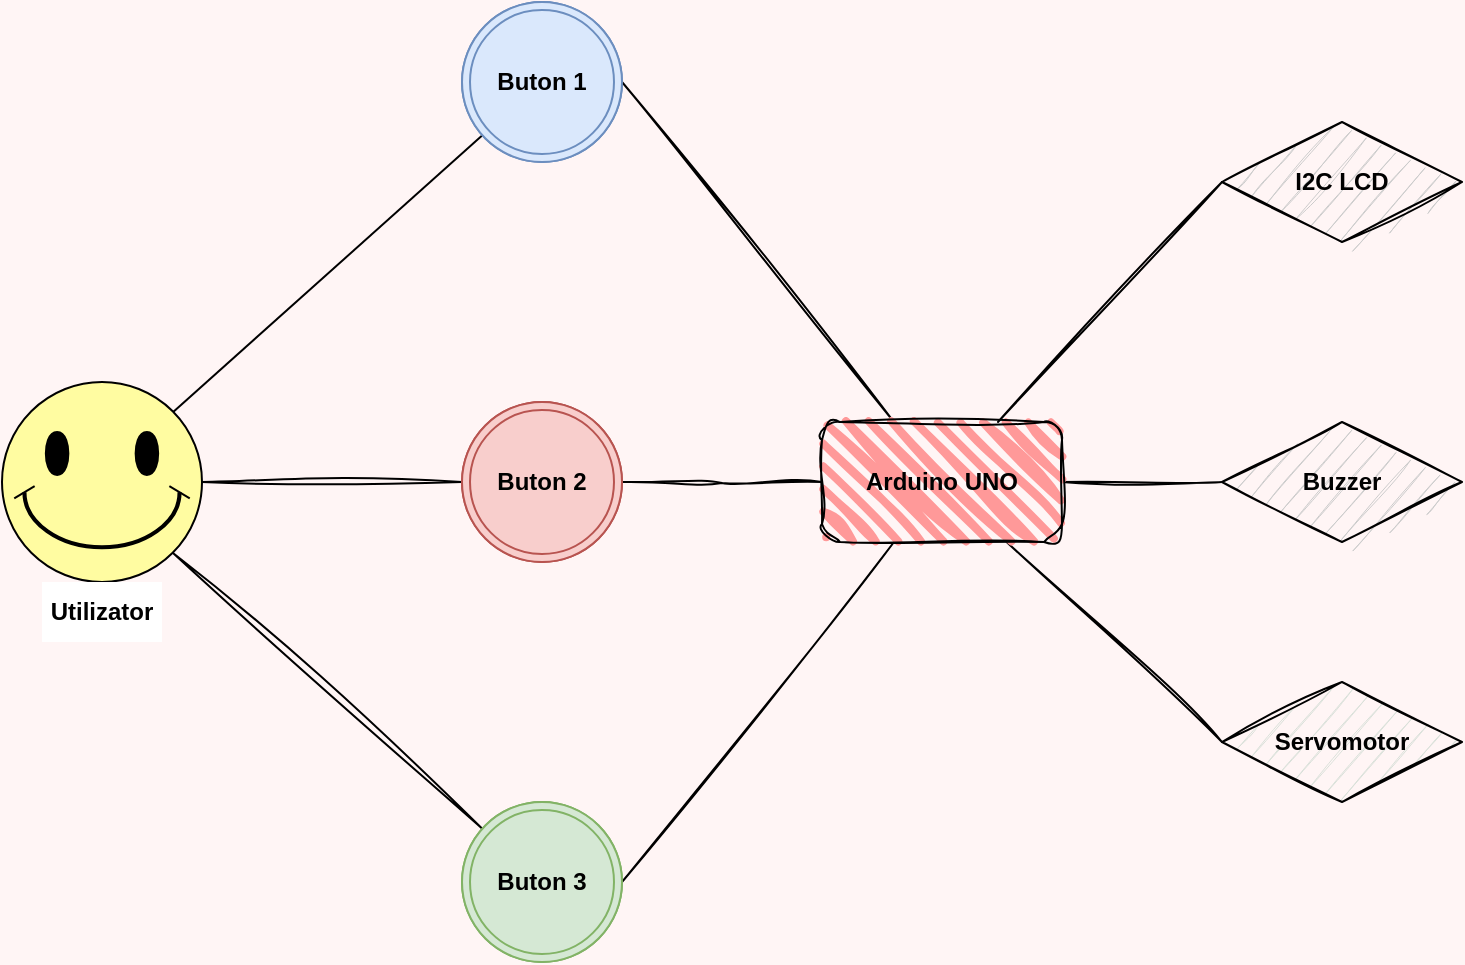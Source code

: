 <mxfile version="24.3.1" type="github">
  <diagram name="Page-1" id="awMXY44mZ77rWvOCfHt4">
    <mxGraphModel dx="996" dy="533" grid="1" gridSize="10" guides="1" tooltips="1" connect="1" arrows="1" fold="1" page="1" pageScale="1" pageWidth="850" pageHeight="1100" background="#fff5f5" math="0" shadow="0">
      <root>
        <mxCell id="0" />
        <mxCell id="1" parent="0" />
        <mxCell id="dz0UnZ8IAj8Qqn_Fni2c-7" value="" style="rounded=0;orthogonalLoop=1;jettySize=auto;html=1;endArrow=none;endFill=0;exitX=0.8;exitY=0.2;exitDx=0;exitDy=0;exitPerimeter=0;" edge="1" parent="1" source="dz0UnZ8IAj8Qqn_Fni2c-1" target="dz0UnZ8IAj8Qqn_Fni2c-5">
          <mxGeometry relative="1" as="geometry" />
        </mxCell>
        <mxCell id="dz0UnZ8IAj8Qqn_Fni2c-9" value="" style="edgeStyle=orthogonalEdgeStyle;rounded=0;orthogonalLoop=1;jettySize=auto;html=1;endArrow=none;endFill=0;sketch=1;curveFitting=1;jiggle=2;" edge="1" parent="1" source="dz0UnZ8IAj8Qqn_Fni2c-1" target="dz0UnZ8IAj8Qqn_Fni2c-8">
          <mxGeometry relative="1" as="geometry" />
        </mxCell>
        <mxCell id="dz0UnZ8IAj8Qqn_Fni2c-11" value="" style="rounded=0;orthogonalLoop=1;jettySize=auto;html=1;exitX=0.855;exitY=0.855;exitDx=0;exitDy=0;exitPerimeter=0;endArrow=none;endFill=0;sketch=1;curveFitting=1;jiggle=2;" edge="1" parent="1" source="dz0UnZ8IAj8Qqn_Fni2c-1" target="dz0UnZ8IAj8Qqn_Fni2c-10">
          <mxGeometry relative="1" as="geometry" />
        </mxCell>
        <mxCell id="dz0UnZ8IAj8Qqn_Fni2c-1" value="" style="verticalLabelPosition=bottom;verticalAlign=top;html=1;shape=mxgraph.basic.smiley;fillColor=#FFFCA1;" vertex="1" parent="1">
          <mxGeometry x="30" y="230" width="100" height="100" as="geometry" />
        </mxCell>
        <mxCell id="dz0UnZ8IAj8Qqn_Fni2c-5" value="" style="ellipse;whiteSpace=wrap;html=1;verticalAlign=top;fillColor=#0e62d8;strokeColor=#6c8ebf;" vertex="1" parent="1">
          <mxGeometry x="260" y="40" width="80" height="80" as="geometry" />
        </mxCell>
        <mxCell id="dz0UnZ8IAj8Qqn_Fni2c-8" value="" style="ellipse;whiteSpace=wrap;html=1;verticalAlign=top;fillColor=#f4170b;strokeColor=#b85450;" vertex="1" parent="1">
          <mxGeometry x="260" y="240" width="80" height="80" as="geometry" />
        </mxCell>
        <mxCell id="dz0UnZ8IAj8Qqn_Fni2c-10" value="" style="ellipse;whiteSpace=wrap;html=1;verticalAlign=top;fillColor=#064b02;strokeColor=#82b366;" vertex="1" parent="1">
          <mxGeometry x="260" y="440" width="80" height="80" as="geometry" />
        </mxCell>
        <mxCell id="dz0UnZ8IAj8Qqn_Fni2c-12" value="&lt;b&gt;Utilizator&lt;/b&gt;" style="text;html=1;align=center;verticalAlign=middle;whiteSpace=wrap;rounded=0;fillColor=default;" vertex="1" parent="1">
          <mxGeometry x="50" y="330" width="60" height="30" as="geometry" />
        </mxCell>
        <mxCell id="dz0UnZ8IAj8Qqn_Fni2c-13" value="Buton 3" style="text;html=1;align=center;verticalAlign=middle;whiteSpace=wrap;rounded=0;" vertex="1" parent="1">
          <mxGeometry x="270" y="462.5" width="60" height="35" as="geometry" />
        </mxCell>
        <mxCell id="dz0UnZ8IAj8Qqn_Fni2c-14" value="Buton 2" style="text;html=1;align=center;verticalAlign=middle;whiteSpace=wrap;rounded=0;" vertex="1" parent="1">
          <mxGeometry x="270" y="265" width="60" height="30" as="geometry" />
        </mxCell>
        <mxCell id="dz0UnZ8IAj8Qqn_Fni2c-15" value="Buton 1" style="text;html=1;align=center;verticalAlign=middle;whiteSpace=wrap;rounded=0;" vertex="1" parent="1">
          <mxGeometry x="270" y="65" width="60" height="30" as="geometry" />
        </mxCell>
        <mxCell id="dz0UnZ8IAj8Qqn_Fni2c-17" value="" style="edgeStyle=orthogonalEdgeStyle;rounded=0;orthogonalLoop=1;jettySize=auto;html=1;endArrow=none;endFill=0;entryX=1;entryY=0.5;entryDx=0;entryDy=0;sketch=1;curveFitting=1;jiggle=2;" edge="1" parent="1" target="dz0UnZ8IAj8Qqn_Fni2c-8">
          <mxGeometry relative="1" as="geometry">
            <mxPoint x="440" y="280" as="sourcePoint" />
            <mxPoint x="370" y="280" as="targetPoint" />
          </mxGeometry>
        </mxCell>
        <mxCell id="dz0UnZ8IAj8Qqn_Fni2c-19" value="" style="rounded=0;orthogonalLoop=1;jettySize=auto;html=1;entryX=1;entryY=0.5;entryDx=0;entryDy=0;endArrow=none;endFill=0;sketch=1;curveFitting=1;jiggle=2;shadow=0;flowAnimation=0;" edge="1" parent="1" target="dz0UnZ8IAj8Qqn_Fni2c-5">
          <mxGeometry relative="1" as="geometry">
            <mxPoint x="476" y="250" as="sourcePoint" />
            <mxPoint x="470" y="80" as="targetPoint" />
          </mxGeometry>
        </mxCell>
        <mxCell id="dz0UnZ8IAj8Qqn_Fni2c-20" style="rounded=0;orthogonalLoop=1;jettySize=auto;html=1;entryX=1;entryY=0.5;entryDx=0;entryDy=0;endArrow=none;endFill=0;sketch=1;curveFitting=1;jiggle=2;" edge="1" parent="1" target="dz0UnZ8IAj8Qqn_Fni2c-10">
          <mxGeometry relative="1" as="geometry">
            <mxPoint x="476" y="310" as="sourcePoint" />
          </mxGeometry>
        </mxCell>
        <mxCell id="dz0UnZ8IAj8Qqn_Fni2c-22" value="&lt;b&gt;I2C LCD&lt;/b&gt;" style="rhombus;whiteSpace=wrap;html=1;strokeWidth=1;fillWeight=-1;hachureGap=8;fillStyle=hachure;fillColor=#CCCCCC;sketch=1;rounded=0;shadow=0;" vertex="1" parent="1">
          <mxGeometry x="640" y="100" width="120" height="60" as="geometry" />
        </mxCell>
        <mxCell id="dz0UnZ8IAj8Qqn_Fni2c-23" value="&lt;b&gt;Buton 1&lt;/b&gt;" style="ellipse;shape=doubleEllipse;whiteSpace=wrap;html=1;aspect=fixed;fillColor=#dae8fc;strokeColor=#6c8ebf;fillStyle=solid;" vertex="1" parent="1">
          <mxGeometry x="260" y="40" width="80" height="80" as="geometry" />
        </mxCell>
        <mxCell id="dz0UnZ8IAj8Qqn_Fni2c-24" value="&lt;b&gt;Buton 2&lt;/b&gt;" style="ellipse;shape=doubleEllipse;whiteSpace=wrap;html=1;aspect=fixed;fillColor=#f8cecc;strokeColor=#b85450;" vertex="1" parent="1">
          <mxGeometry x="260" y="240" width="80" height="80" as="geometry" />
        </mxCell>
        <mxCell id="dz0UnZ8IAj8Qqn_Fni2c-25" value="&lt;b&gt;Buton 3&lt;/b&gt;" style="ellipse;shape=doubleEllipse;whiteSpace=wrap;html=1;aspect=fixed;fillColor=#d5e8d4;strokeColor=#82b366;" vertex="1" parent="1">
          <mxGeometry x="260" y="440" width="80" height="80" as="geometry" />
        </mxCell>
        <mxCell id="dz0UnZ8IAj8Qqn_Fni2c-27" style="rounded=0;orthogonalLoop=1;jettySize=auto;html=1;entryX=0;entryY=0.5;entryDx=0;entryDy=0;endArrow=none;endFill=0;curved=0;sketch=1;curveFitting=1;jiggle=2;" edge="1" parent="1" source="dz0UnZ8IAj8Qqn_Fni2c-26" target="dz0UnZ8IAj8Qqn_Fni2c-22">
          <mxGeometry relative="1" as="geometry" />
        </mxCell>
        <mxCell id="dz0UnZ8IAj8Qqn_Fni2c-29" style="rounded=0;orthogonalLoop=1;jettySize=auto;html=1;sketch=1;curveFitting=1;jiggle=2;endArrow=none;endFill=0;entryX=0;entryY=0.5;entryDx=0;entryDy=0;" edge="1" parent="1" source="dz0UnZ8IAj8Qqn_Fni2c-26" target="dz0UnZ8IAj8Qqn_Fni2c-28">
          <mxGeometry relative="1" as="geometry">
            <mxPoint x="600" y="420" as="targetPoint" />
          </mxGeometry>
        </mxCell>
        <mxCell id="dz0UnZ8IAj8Qqn_Fni2c-34" style="edgeStyle=orthogonalEdgeStyle;rounded=0;orthogonalLoop=1;jettySize=auto;html=1;entryX=0;entryY=0.5;entryDx=0;entryDy=0;sketch=1;curveFitting=1;jiggle=2;endArrow=none;endFill=0;" edge="1" parent="1" source="dz0UnZ8IAj8Qqn_Fni2c-26" target="dz0UnZ8IAj8Qqn_Fni2c-33">
          <mxGeometry relative="1" as="geometry" />
        </mxCell>
        <mxCell id="dz0UnZ8IAj8Qqn_Fni2c-26" value="&lt;b&gt;Arduino UNO&lt;/b&gt;" style="rounded=1;whiteSpace=wrap;html=1;strokeWidth=1;fillWeight=4;hachureGap=8;hachureAngle=45;fillStyle=hachure;fillColor=#FF9999;sketch=1;curveFitting=1;jiggle=2;glass=0;shadow=0;" vertex="1" parent="1">
          <mxGeometry x="440" y="250" width="120" height="60" as="geometry" />
        </mxCell>
        <mxCell id="dz0UnZ8IAj8Qqn_Fni2c-28" value="&lt;b&gt;Servomotor&lt;/b&gt;" style="rhombus;whiteSpace=wrap;html=1;strokeWidth=1;fillWeight=-1;hachureGap=8;fillStyle=hachure;fillColor=#dae1da;sketch=1;" vertex="1" parent="1">
          <mxGeometry x="640" y="380" width="120" height="60" as="geometry" />
        </mxCell>
        <mxCell id="dz0UnZ8IAj8Qqn_Fni2c-33" value="&lt;b&gt;Buzzer&lt;/b&gt;" style="rhombus;whiteSpace=wrap;html=1;strokeWidth=1;fillWeight=-1;hachureGap=8;fillStyle=hachure;fillColor=#CCCCCC;sketch=1;rounded=0;shadow=0;" vertex="1" parent="1">
          <mxGeometry x="640" y="250" width="120" height="60" as="geometry" />
        </mxCell>
      </root>
    </mxGraphModel>
  </diagram>
</mxfile>
